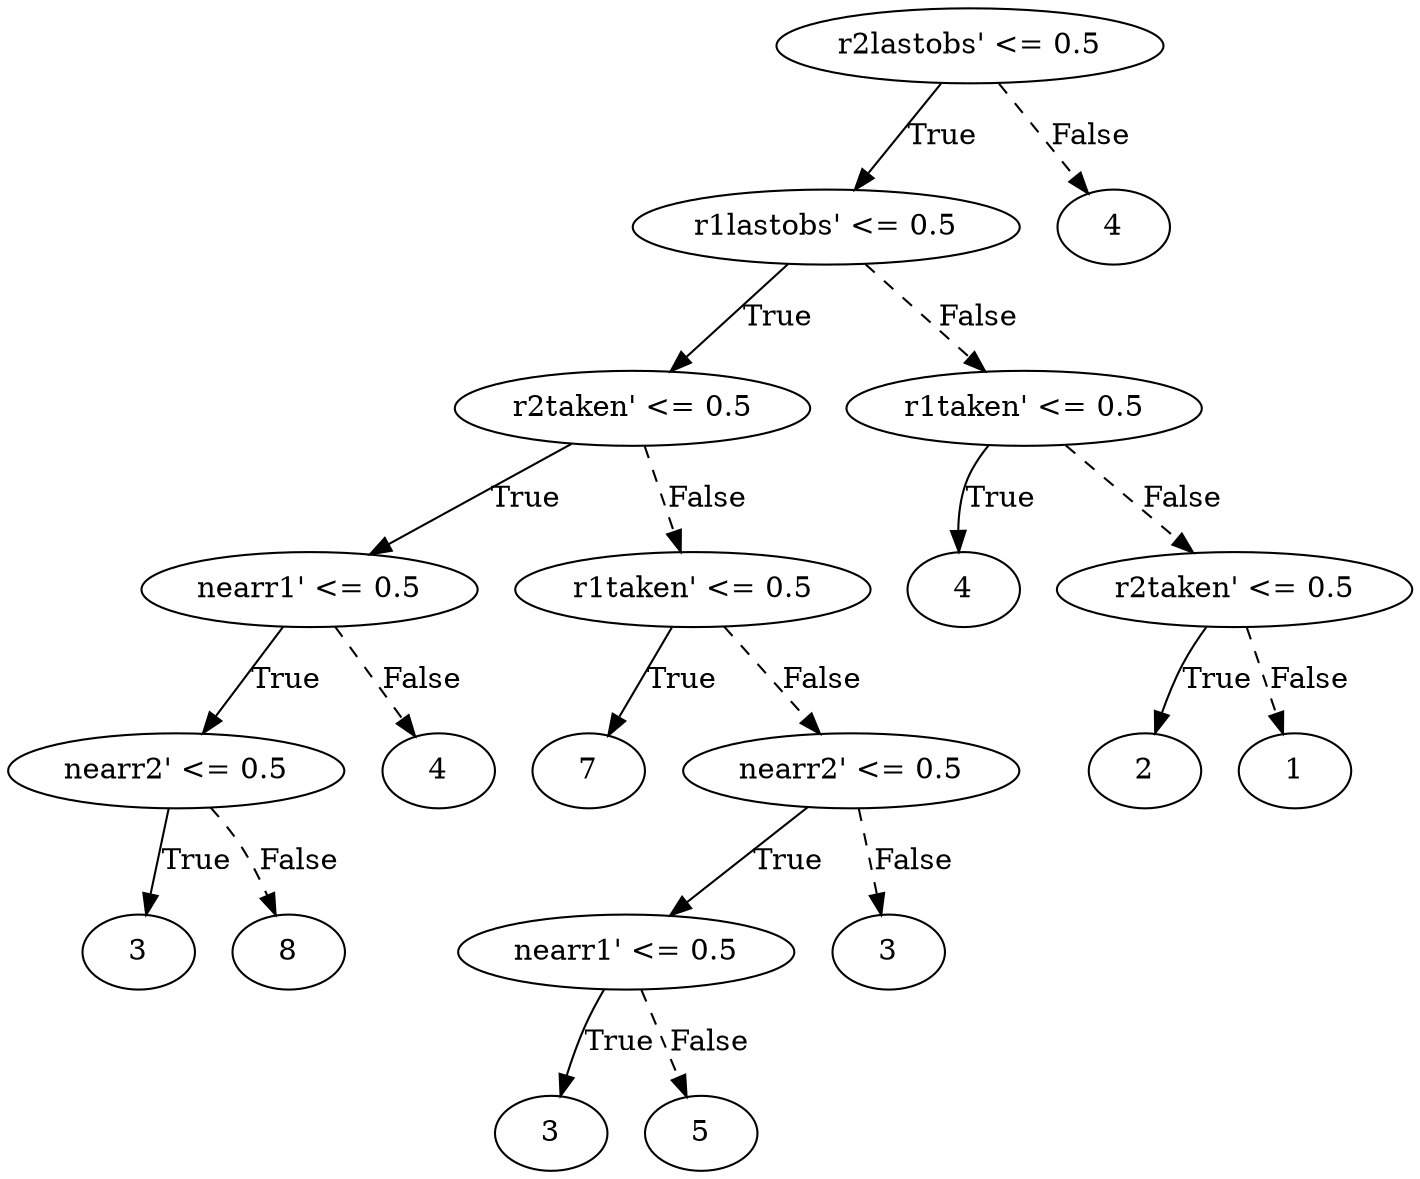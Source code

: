 digraph {
0 [label="r2lastobs' <= 0.5"];
1 [label="r1lastobs' <= 0.5"];
2 [label="r2taken' <= 0.5"];
3 [label="nearr1' <= 0.5"];
4 [label="nearr2' <= 0.5"];
5 [label="3"];
4 -> 5 [label="True"];
6 [label="8"];
4 -> 6 [style="dashed", label="False"];
3 -> 4 [label="True"];
7 [label="4"];
3 -> 7 [style="dashed", label="False"];
2 -> 3 [label="True"];
8 [label="r1taken' <= 0.5"];
9 [label="7"];
8 -> 9 [label="True"];
10 [label="nearr2' <= 0.5"];
11 [label="nearr1' <= 0.5"];
12 [label="3"];
11 -> 12 [label="True"];
13 [label="5"];
11 -> 13 [style="dashed", label="False"];
10 -> 11 [label="True"];
14 [label="3"];
10 -> 14 [style="dashed", label="False"];
8 -> 10 [style="dashed", label="False"];
2 -> 8 [style="dashed", label="False"];
1 -> 2 [label="True"];
15 [label="r1taken' <= 0.5"];
16 [label="4"];
15 -> 16 [label="True"];
17 [label="r2taken' <= 0.5"];
18 [label="2"];
17 -> 18 [label="True"];
19 [label="1"];
17 -> 19 [style="dashed", label="False"];
15 -> 17 [style="dashed", label="False"];
1 -> 15 [style="dashed", label="False"];
0 -> 1 [label="True"];
20 [label="4"];
0 -> 20 [style="dashed", label="False"];

}